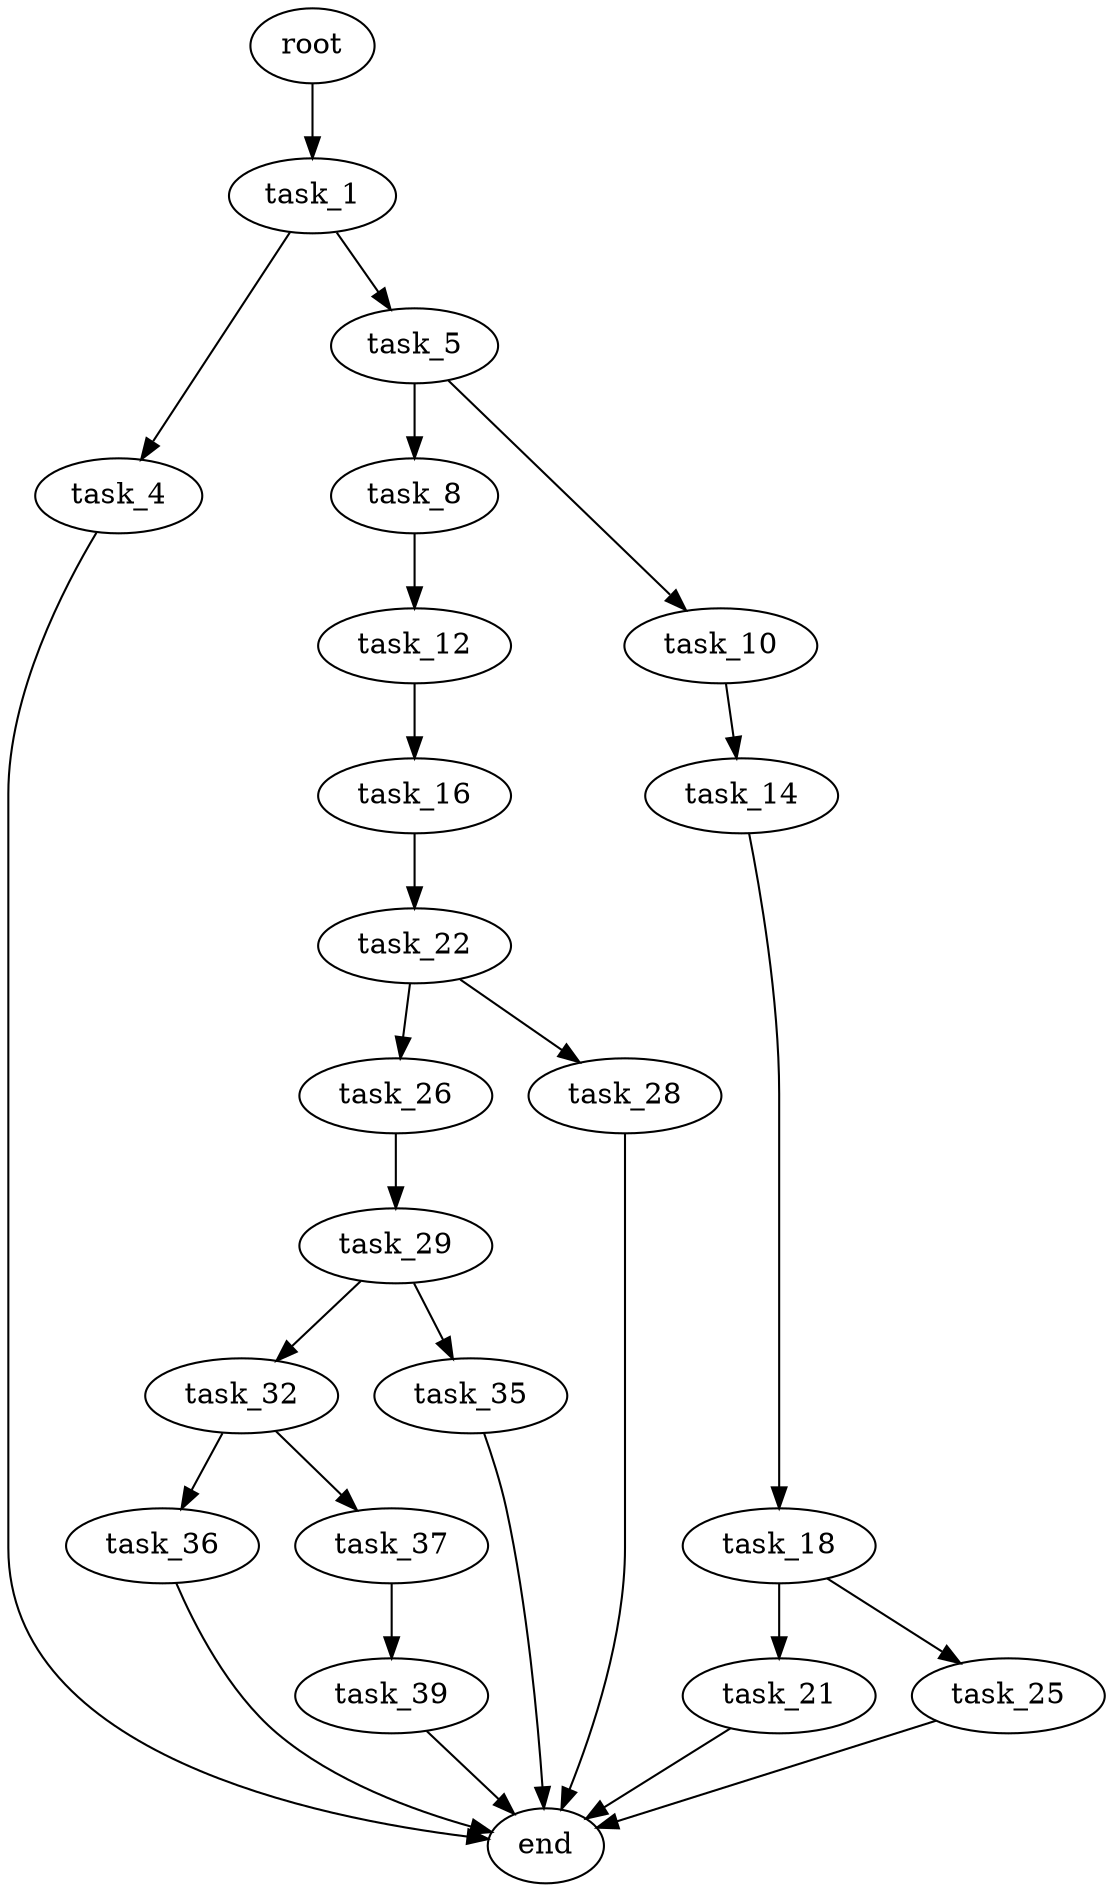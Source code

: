 digraph G {
  root [size="0.000000"];
  task_1 [size="118063553772.000000"];
  task_4 [size="248303959048.000000"];
  task_5 [size="1073741824000.000000"];
  end [size="0.000000"];
  task_8 [size="549755813888.000000"];
  task_10 [size="1073741824000.000000"];
  task_12 [size="552486222796.000000"];
  task_14 [size="549755813888.000000"];
  task_16 [size="28991029248.000000"];
  task_18 [size="40439389015.000000"];
  task_22 [size="780026814216.000000"];
  task_21 [size="8589934592.000000"];
  task_25 [size="1682446999.000000"];
  task_26 [size="33139450896.000000"];
  task_28 [size="1073741824000.000000"];
  task_29 [size="30658193430.000000"];
  task_32 [size="608160223320.000000"];
  task_35 [size="28991029248.000000"];
  task_36 [size="782757789696.000000"];
  task_37 [size="134217728000.000000"];
  task_39 [size="368293445632.000000"];

  root -> task_1 [size="1.000000"];
  task_1 -> task_4 [size="134217728.000000"];
  task_1 -> task_5 [size="134217728.000000"];
  task_4 -> end [size="1.000000"];
  task_5 -> task_8 [size="838860800.000000"];
  task_5 -> task_10 [size="838860800.000000"];
  task_8 -> task_12 [size="536870912.000000"];
  task_10 -> task_14 [size="838860800.000000"];
  task_12 -> task_16 [size="411041792.000000"];
  task_14 -> task_18 [size="536870912.000000"];
  task_16 -> task_22 [size="75497472.000000"];
  task_18 -> task_21 [size="33554432.000000"];
  task_18 -> task_25 [size="33554432.000000"];
  task_22 -> task_26 [size="536870912.000000"];
  task_22 -> task_28 [size="536870912.000000"];
  task_21 -> end [size="1.000000"];
  task_25 -> end [size="1.000000"];
  task_26 -> task_29 [size="75497472.000000"];
  task_28 -> end [size="1.000000"];
  task_29 -> task_32 [size="679477248.000000"];
  task_29 -> task_35 [size="679477248.000000"];
  task_32 -> task_36 [size="536870912.000000"];
  task_32 -> task_37 [size="536870912.000000"];
  task_35 -> end [size="1.000000"];
  task_36 -> end [size="1.000000"];
  task_37 -> task_39 [size="209715200.000000"];
  task_39 -> end [size="1.000000"];
}
